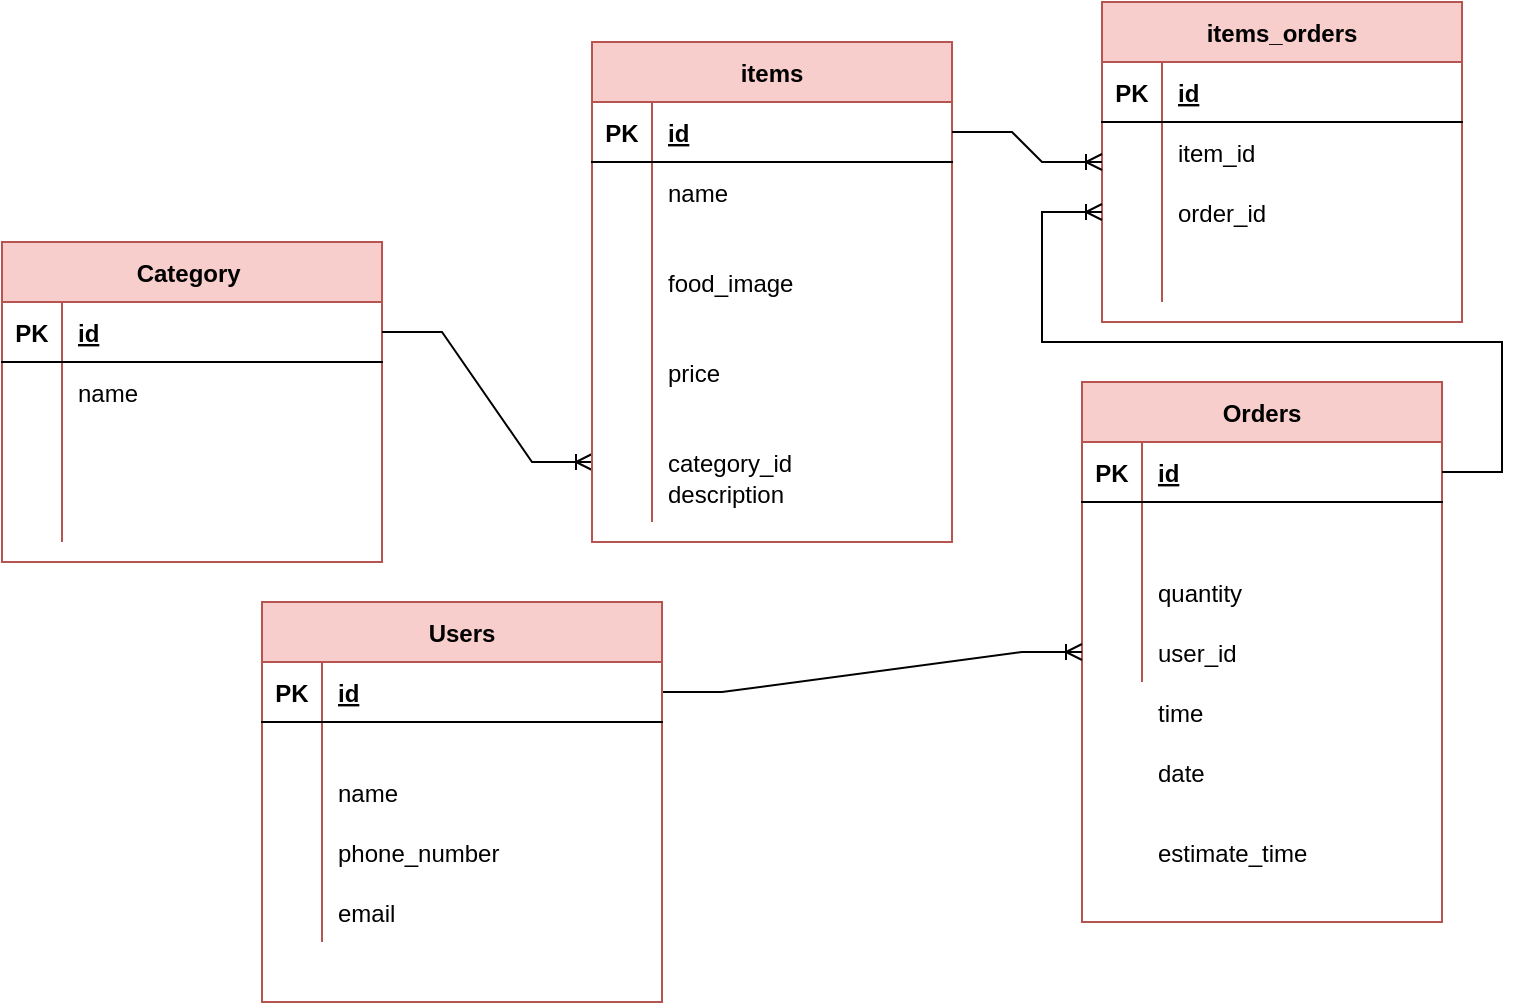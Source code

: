 <mxfile version="15.5.4" type="device"><diagram id="7j6hRIIgGcBPt-4dZDeq" name="Page-1"><mxGraphModel dx="885" dy="1770" grid="1" gridSize="10" guides="1" tooltips="1" connect="1" arrows="1" fold="1" page="1" pageScale="1" pageWidth="850" pageHeight="1100" math="0" shadow="0"><root><mxCell id="0"/><mxCell id="1" parent="0"/><mxCell id="OUHfYR5azFogn2vLUPWz-27" value="Orders" style="shape=table;startSize=30;container=1;collapsible=1;childLayout=tableLayout;fixedRows=1;rowLines=0;fontStyle=1;align=center;resizeLast=1;fillColor=#f8cecc;strokeColor=#b85450;" vertex="1" parent="1"><mxGeometry x="580" y="130" width="180" height="270" as="geometry"/></mxCell><mxCell id="OUHfYR5azFogn2vLUPWz-28" value="" style="shape=partialRectangle;collapsible=0;dropTarget=0;pointerEvents=0;fillColor=none;top=0;left=0;bottom=1;right=0;points=[[0,0.5],[1,0.5]];portConstraint=eastwest;" vertex="1" parent="OUHfYR5azFogn2vLUPWz-27"><mxGeometry y="30" width="180" height="30" as="geometry"/></mxCell><mxCell id="OUHfYR5azFogn2vLUPWz-29" value="PK" style="shape=partialRectangle;connectable=0;fillColor=none;top=0;left=0;bottom=0;right=0;fontStyle=1;overflow=hidden;" vertex="1" parent="OUHfYR5azFogn2vLUPWz-28"><mxGeometry width="30" height="30" as="geometry"><mxRectangle width="30" height="30" as="alternateBounds"/></mxGeometry></mxCell><mxCell id="OUHfYR5azFogn2vLUPWz-30" value="id" style="shape=partialRectangle;connectable=0;fillColor=none;top=0;left=0;bottom=0;right=0;align=left;spacingLeft=6;fontStyle=5;overflow=hidden;" vertex="1" parent="OUHfYR5azFogn2vLUPWz-28"><mxGeometry x="30" width="150" height="30" as="geometry"><mxRectangle width="150" height="30" as="alternateBounds"/></mxGeometry></mxCell><mxCell id="OUHfYR5azFogn2vLUPWz-31" value="" style="shape=partialRectangle;collapsible=0;dropTarget=0;pointerEvents=0;fillColor=none;top=0;left=0;bottom=0;right=0;points=[[0,0.5],[1,0.5]];portConstraint=eastwest;" vertex="1" parent="OUHfYR5azFogn2vLUPWz-27"><mxGeometry y="60" width="180" height="30" as="geometry"/></mxCell><mxCell id="OUHfYR5azFogn2vLUPWz-32" value="" style="shape=partialRectangle;connectable=0;fillColor=none;top=0;left=0;bottom=0;right=0;editable=1;overflow=hidden;" vertex="1" parent="OUHfYR5azFogn2vLUPWz-31"><mxGeometry width="30" height="30" as="geometry"><mxRectangle width="30" height="30" as="alternateBounds"/></mxGeometry></mxCell><mxCell id="OUHfYR5azFogn2vLUPWz-33" value="" style="shape=partialRectangle;connectable=0;fillColor=none;top=0;left=0;bottom=0;right=0;align=left;spacingLeft=6;overflow=hidden;" vertex="1" parent="OUHfYR5azFogn2vLUPWz-31"><mxGeometry x="30" width="150" height="30" as="geometry"><mxRectangle width="150" height="30" as="alternateBounds"/></mxGeometry></mxCell><mxCell id="OUHfYR5azFogn2vLUPWz-34" value="" style="shape=partialRectangle;collapsible=0;dropTarget=0;pointerEvents=0;fillColor=none;top=0;left=0;bottom=0;right=0;points=[[0,0.5],[1,0.5]];portConstraint=eastwest;" vertex="1" parent="OUHfYR5azFogn2vLUPWz-27"><mxGeometry y="90" width="180" height="30" as="geometry"/></mxCell><mxCell id="OUHfYR5azFogn2vLUPWz-35" value="" style="shape=partialRectangle;connectable=0;fillColor=none;top=0;left=0;bottom=0;right=0;editable=1;overflow=hidden;" vertex="1" parent="OUHfYR5azFogn2vLUPWz-34"><mxGeometry width="30" height="30" as="geometry"><mxRectangle width="30" height="30" as="alternateBounds"/></mxGeometry></mxCell><mxCell id="OUHfYR5azFogn2vLUPWz-36" value="quantity" style="shape=partialRectangle;connectable=0;fillColor=none;top=0;left=0;bottom=0;right=0;align=left;spacingLeft=6;overflow=hidden;" vertex="1" parent="OUHfYR5azFogn2vLUPWz-34"><mxGeometry x="30" width="150" height="30" as="geometry"><mxRectangle width="150" height="30" as="alternateBounds"/></mxGeometry></mxCell><mxCell id="OUHfYR5azFogn2vLUPWz-37" value="" style="shape=partialRectangle;collapsible=0;dropTarget=0;pointerEvents=0;fillColor=none;top=0;left=0;bottom=0;right=0;points=[[0,0.5],[1,0.5]];portConstraint=eastwest;" vertex="1" parent="OUHfYR5azFogn2vLUPWz-27"><mxGeometry y="120" width="180" height="30" as="geometry"/></mxCell><mxCell id="OUHfYR5azFogn2vLUPWz-38" value="" style="shape=partialRectangle;connectable=0;fillColor=none;top=0;left=0;bottom=0;right=0;editable=1;overflow=hidden;" vertex="1" parent="OUHfYR5azFogn2vLUPWz-37"><mxGeometry width="30" height="30" as="geometry"><mxRectangle width="30" height="30" as="alternateBounds"/></mxGeometry></mxCell><mxCell id="OUHfYR5azFogn2vLUPWz-39" value="user_id" style="shape=partialRectangle;connectable=0;fillColor=none;top=0;left=0;bottom=0;right=0;align=left;spacingLeft=6;overflow=hidden;" vertex="1" parent="OUHfYR5azFogn2vLUPWz-37"><mxGeometry x="30" width="150" height="30" as="geometry"><mxRectangle width="150" height="30" as="alternateBounds"/></mxGeometry></mxCell><mxCell id="OUHfYR5azFogn2vLUPWz-42" value="" style="edgeStyle=entityRelationEdgeStyle;fontSize=12;html=1;endArrow=ERoneToMany;rounded=0;entryX=0;entryY=0.5;entryDx=0;entryDy=0;" edge="1" parent="1" source="OUHfYR5azFogn2vLUPWz-15" target="OUHfYR5azFogn2vLUPWz-37"><mxGeometry width="100" height="100" relative="1" as="geometry"><mxPoint x="380" y="320" as="sourcePoint"/><mxPoint x="480" y="220" as="targetPoint"/></mxGeometry></mxCell><mxCell id="OUHfYR5azFogn2vLUPWz-43" value="" style="group" vertex="1" connectable="0" parent="1"><mxGeometry x="170" y="240" width="200" height="170" as="geometry"/></mxCell><mxCell id="OUHfYR5azFogn2vLUPWz-14" value="Users" style="shape=table;startSize=30;container=1;collapsible=1;childLayout=tableLayout;fixedRows=1;rowLines=0;fontStyle=1;align=center;resizeLast=1;fillColor=#f8cecc;strokeColor=#b85450;" vertex="1" parent="OUHfYR5azFogn2vLUPWz-43"><mxGeometry width="200" height="200" as="geometry"/></mxCell><mxCell id="OUHfYR5azFogn2vLUPWz-15" value="" style="shape=partialRectangle;collapsible=0;dropTarget=0;pointerEvents=0;fillColor=none;top=0;left=0;bottom=1;right=0;points=[[0,0.5],[1,0.5]];portConstraint=eastwest;" vertex="1" parent="OUHfYR5azFogn2vLUPWz-14"><mxGeometry y="30" width="200" height="30" as="geometry"/></mxCell><mxCell id="OUHfYR5azFogn2vLUPWz-16" value="PK" style="shape=partialRectangle;connectable=0;fillColor=none;top=0;left=0;bottom=0;right=0;fontStyle=1;overflow=hidden;" vertex="1" parent="OUHfYR5azFogn2vLUPWz-15"><mxGeometry width="30" height="30" as="geometry"><mxRectangle width="30" height="30" as="alternateBounds"/></mxGeometry></mxCell><mxCell id="OUHfYR5azFogn2vLUPWz-17" value="id" style="shape=partialRectangle;connectable=0;fillColor=none;top=0;left=0;bottom=0;right=0;align=left;spacingLeft=6;fontStyle=5;overflow=hidden;" vertex="1" parent="OUHfYR5azFogn2vLUPWz-15"><mxGeometry x="30" width="170" height="30" as="geometry"><mxRectangle width="170" height="30" as="alternateBounds"/></mxGeometry></mxCell><mxCell id="OUHfYR5azFogn2vLUPWz-18" value="" style="shape=partialRectangle;collapsible=0;dropTarget=0;pointerEvents=0;fillColor=none;top=0;left=0;bottom=0;right=0;points=[[0,0.5],[1,0.5]];portConstraint=eastwest;" vertex="1" parent="OUHfYR5azFogn2vLUPWz-14"><mxGeometry y="60" width="200" height="20" as="geometry"/></mxCell><mxCell id="OUHfYR5azFogn2vLUPWz-19" value="" style="shape=partialRectangle;connectable=0;fillColor=none;top=0;left=0;bottom=0;right=0;editable=1;overflow=hidden;" vertex="1" parent="OUHfYR5azFogn2vLUPWz-18"><mxGeometry width="30" height="20" as="geometry"><mxRectangle width="30" height="20" as="alternateBounds"/></mxGeometry></mxCell><mxCell id="OUHfYR5azFogn2vLUPWz-20" value="" style="shape=partialRectangle;connectable=0;fillColor=none;top=0;left=0;bottom=0;right=0;align=left;spacingLeft=6;overflow=hidden;" vertex="1" parent="OUHfYR5azFogn2vLUPWz-18"><mxGeometry x="30" width="170" height="20" as="geometry"><mxRectangle width="170" height="20" as="alternateBounds"/></mxGeometry></mxCell><mxCell id="OUHfYR5azFogn2vLUPWz-21" value="" style="shape=partialRectangle;collapsible=0;dropTarget=0;pointerEvents=0;fillColor=none;top=0;left=0;bottom=0;right=0;points=[[0,0.5],[1,0.5]];portConstraint=eastwest;" vertex="1" parent="OUHfYR5azFogn2vLUPWz-14"><mxGeometry y="80" width="200" height="30" as="geometry"/></mxCell><mxCell id="OUHfYR5azFogn2vLUPWz-22" value="" style="shape=partialRectangle;connectable=0;fillColor=none;top=0;left=0;bottom=0;right=0;editable=1;overflow=hidden;" vertex="1" parent="OUHfYR5azFogn2vLUPWz-21"><mxGeometry width="30" height="30" as="geometry"><mxRectangle width="30" height="30" as="alternateBounds"/></mxGeometry></mxCell><mxCell id="OUHfYR5azFogn2vLUPWz-23" value="name" style="shape=partialRectangle;connectable=0;fillColor=none;top=0;left=0;bottom=0;right=0;align=left;spacingLeft=6;overflow=hidden;" vertex="1" parent="OUHfYR5azFogn2vLUPWz-21"><mxGeometry x="30" width="170" height="30" as="geometry"><mxRectangle width="170" height="30" as="alternateBounds"/></mxGeometry></mxCell><mxCell id="OUHfYR5azFogn2vLUPWz-24" value="" style="shape=partialRectangle;collapsible=0;dropTarget=0;pointerEvents=0;fillColor=none;top=0;left=0;bottom=0;right=0;points=[[0,0.5],[1,0.5]];portConstraint=eastwest;" vertex="1" parent="OUHfYR5azFogn2vLUPWz-14"><mxGeometry y="110" width="200" height="30" as="geometry"/></mxCell><mxCell id="OUHfYR5azFogn2vLUPWz-25" value="" style="shape=partialRectangle;connectable=0;fillColor=none;top=0;left=0;bottom=0;right=0;editable=1;overflow=hidden;" vertex="1" parent="OUHfYR5azFogn2vLUPWz-24"><mxGeometry width="30" height="30" as="geometry"><mxRectangle width="30" height="30" as="alternateBounds"/></mxGeometry></mxCell><mxCell id="OUHfYR5azFogn2vLUPWz-26" value="phone_number" style="shape=partialRectangle;connectable=0;fillColor=none;top=0;left=0;bottom=0;right=0;align=left;spacingLeft=6;overflow=hidden;" vertex="1" parent="OUHfYR5azFogn2vLUPWz-24"><mxGeometry x="30" width="170" height="30" as="geometry"><mxRectangle width="170" height="30" as="alternateBounds"/></mxGeometry></mxCell><mxCell id="OUHfYR5azFogn2vLUPWz-81" value="" style="shape=partialRectangle;collapsible=0;dropTarget=0;pointerEvents=0;fillColor=none;top=0;left=0;bottom=0;right=0;points=[[0,0.5],[1,0.5]];portConstraint=eastwest;" vertex="1" parent="OUHfYR5azFogn2vLUPWz-14"><mxGeometry y="140" width="200" height="30" as="geometry"/></mxCell><mxCell id="OUHfYR5azFogn2vLUPWz-82" value="" style="shape=partialRectangle;connectable=0;fillColor=none;top=0;left=0;bottom=0;right=0;editable=1;overflow=hidden;" vertex="1" parent="OUHfYR5azFogn2vLUPWz-81"><mxGeometry width="30" height="30" as="geometry"><mxRectangle width="30" height="30" as="alternateBounds"/></mxGeometry></mxCell><mxCell id="OUHfYR5azFogn2vLUPWz-83" value="email" style="shape=partialRectangle;connectable=0;fillColor=none;top=0;left=0;bottom=0;right=0;align=left;spacingLeft=6;overflow=hidden;" vertex="1" parent="OUHfYR5azFogn2vLUPWz-81"><mxGeometry x="30" width="170" height="30" as="geometry"><mxRectangle width="170" height="30" as="alternateBounds"/></mxGeometry></mxCell><mxCell id="OUHfYR5azFogn2vLUPWz-44" value="time" style="shape=partialRectangle;connectable=0;fillColor=none;top=0;left=0;bottom=0;right=0;align=left;spacingLeft=6;overflow=hidden;" vertex="1" parent="1"><mxGeometry x="610" y="280" width="150" height="30" as="geometry"><mxRectangle width="150" height="30" as="alternateBounds"/></mxGeometry></mxCell><mxCell id="OUHfYR5azFogn2vLUPWz-45" value="date" style="shape=partialRectangle;connectable=0;fillColor=none;top=0;left=0;bottom=0;right=0;align=left;spacingLeft=6;overflow=hidden;" vertex="1" parent="1"><mxGeometry x="610" y="310" width="150" height="30" as="geometry"><mxRectangle width="150" height="30" as="alternateBounds"/></mxGeometry></mxCell><mxCell id="OUHfYR5azFogn2vLUPWz-46" value="estimate_time" style="shape=partialRectangle;connectable=0;fillColor=none;top=0;left=0;bottom=0;right=0;align=left;spacingLeft=6;overflow=hidden;" vertex="1" parent="1"><mxGeometry x="610" y="350" width="150" height="30" as="geometry"><mxRectangle width="150" height="30" as="alternateBounds"/></mxGeometry></mxCell><mxCell id="OUHfYR5azFogn2vLUPWz-49" value="" style="group" vertex="1" connectable="0" parent="1"><mxGeometry x="335" y="-10" width="180" height="210" as="geometry"/></mxCell><mxCell id="OUHfYR5azFogn2vLUPWz-47" value="description " style="shape=partialRectangle;connectable=0;fillColor=none;top=0;left=0;bottom=0;right=0;align=left;spacingLeft=6;overflow=hidden;" vertex="1" parent="OUHfYR5azFogn2vLUPWz-49"><mxGeometry x="30" y="181.363" width="150" height="28.636" as="geometry"><mxRectangle width="150" height="30" as="alternateBounds"/></mxGeometry></mxCell><mxCell id="OUHfYR5azFogn2vLUPWz-54" value="Category " style="shape=table;startSize=30;container=1;collapsible=1;childLayout=tableLayout;fixedRows=1;rowLines=0;fontStyle=1;align=center;resizeLast=1;fillColor=#f8cecc;strokeColor=#b85450;" vertex="1" parent="1"><mxGeometry x="40" y="60" width="190" height="160" as="geometry"/></mxCell><mxCell id="OUHfYR5azFogn2vLUPWz-55" value="" style="shape=partialRectangle;collapsible=0;dropTarget=0;pointerEvents=0;fillColor=none;top=0;left=0;bottom=1;right=0;points=[[0,0.5],[1,0.5]];portConstraint=eastwest;" vertex="1" parent="OUHfYR5azFogn2vLUPWz-54"><mxGeometry y="30" width="190" height="30" as="geometry"/></mxCell><mxCell id="OUHfYR5azFogn2vLUPWz-56" value="PK" style="shape=partialRectangle;connectable=0;fillColor=none;top=0;left=0;bottom=0;right=0;fontStyle=1;overflow=hidden;" vertex="1" parent="OUHfYR5azFogn2vLUPWz-55"><mxGeometry width="30" height="30" as="geometry"><mxRectangle width="30" height="30" as="alternateBounds"/></mxGeometry></mxCell><mxCell id="OUHfYR5azFogn2vLUPWz-57" value="id" style="shape=partialRectangle;connectable=0;fillColor=none;top=0;left=0;bottom=0;right=0;align=left;spacingLeft=6;fontStyle=5;overflow=hidden;" vertex="1" parent="OUHfYR5azFogn2vLUPWz-55"><mxGeometry x="30" width="160" height="30" as="geometry"><mxRectangle width="160" height="30" as="alternateBounds"/></mxGeometry></mxCell><mxCell id="OUHfYR5azFogn2vLUPWz-58" value="" style="shape=partialRectangle;collapsible=0;dropTarget=0;pointerEvents=0;fillColor=none;top=0;left=0;bottom=0;right=0;points=[[0,0.5],[1,0.5]];portConstraint=eastwest;" vertex="1" parent="OUHfYR5azFogn2vLUPWz-54"><mxGeometry y="60" width="190" height="30" as="geometry"/></mxCell><mxCell id="OUHfYR5azFogn2vLUPWz-59" value="" style="shape=partialRectangle;connectable=0;fillColor=none;top=0;left=0;bottom=0;right=0;editable=1;overflow=hidden;" vertex="1" parent="OUHfYR5azFogn2vLUPWz-58"><mxGeometry width="30" height="30" as="geometry"><mxRectangle width="30" height="30" as="alternateBounds"/></mxGeometry></mxCell><mxCell id="OUHfYR5azFogn2vLUPWz-60" value="name" style="shape=partialRectangle;connectable=0;fillColor=none;top=0;left=0;bottom=0;right=0;align=left;spacingLeft=6;overflow=hidden;" vertex="1" parent="OUHfYR5azFogn2vLUPWz-58"><mxGeometry x="30" width="160" height="30" as="geometry"><mxRectangle width="160" height="30" as="alternateBounds"/></mxGeometry></mxCell><mxCell id="OUHfYR5azFogn2vLUPWz-61" value="" style="shape=partialRectangle;collapsible=0;dropTarget=0;pointerEvents=0;fillColor=none;top=0;left=0;bottom=0;right=0;points=[[0,0.5],[1,0.5]];portConstraint=eastwest;" vertex="1" parent="OUHfYR5azFogn2vLUPWz-54"><mxGeometry y="90" width="190" height="30" as="geometry"/></mxCell><mxCell id="OUHfYR5azFogn2vLUPWz-62" value="" style="shape=partialRectangle;connectable=0;fillColor=none;top=0;left=0;bottom=0;right=0;editable=1;overflow=hidden;" vertex="1" parent="OUHfYR5azFogn2vLUPWz-61"><mxGeometry width="30" height="30" as="geometry"><mxRectangle width="30" height="30" as="alternateBounds"/></mxGeometry></mxCell><mxCell id="OUHfYR5azFogn2vLUPWz-63" value="" style="shape=partialRectangle;connectable=0;fillColor=none;top=0;left=0;bottom=0;right=0;align=left;spacingLeft=6;overflow=hidden;" vertex="1" parent="OUHfYR5azFogn2vLUPWz-61"><mxGeometry x="30" width="160" height="30" as="geometry"><mxRectangle width="160" height="30" as="alternateBounds"/></mxGeometry></mxCell><mxCell id="OUHfYR5azFogn2vLUPWz-64" value="" style="shape=partialRectangle;collapsible=0;dropTarget=0;pointerEvents=0;fillColor=none;top=0;left=0;bottom=0;right=0;points=[[0,0.5],[1,0.5]];portConstraint=eastwest;" vertex="1" parent="OUHfYR5azFogn2vLUPWz-54"><mxGeometry y="120" width="190" height="30" as="geometry"/></mxCell><mxCell id="OUHfYR5azFogn2vLUPWz-65" value="" style="shape=partialRectangle;connectable=0;fillColor=none;top=0;left=0;bottom=0;right=0;editable=1;overflow=hidden;" vertex="1" parent="OUHfYR5azFogn2vLUPWz-64"><mxGeometry width="30" height="30" as="geometry"><mxRectangle width="30" height="30" as="alternateBounds"/></mxGeometry></mxCell><mxCell id="OUHfYR5azFogn2vLUPWz-66" value="" style="shape=partialRectangle;connectable=0;fillColor=none;top=0;left=0;bottom=0;right=0;align=left;spacingLeft=6;overflow=hidden;" vertex="1" parent="OUHfYR5azFogn2vLUPWz-64"><mxGeometry x="30" width="160" height="30" as="geometry"><mxRectangle width="160" height="30" as="alternateBounds"/></mxGeometry></mxCell><mxCell id="OUHfYR5azFogn2vLUPWz-84" value="" style="edgeStyle=entityRelationEdgeStyle;fontSize=12;html=1;endArrow=ERoneToMany;rounded=0;entryX=0;entryY=0.5;entryDx=0;entryDy=0;" edge="1" parent="1" source="OUHfYR5azFogn2vLUPWz-55" target="OUHfYR5azFogn2vLUPWz-85"><mxGeometry width="100" height="100" relative="1" as="geometry"><mxPoint x="225" y="160" as="sourcePoint"/><mxPoint x="335" y="60" as="targetPoint"/></mxGeometry></mxCell><mxCell id="OUHfYR5azFogn2vLUPWz-1" value="items" style="shape=table;startSize=30;container=1;collapsible=1;childLayout=tableLayout;fixedRows=1;rowLines=0;fontStyle=1;align=center;resizeLast=1;fillColor=#f8cecc;strokeColor=#b85450;" vertex="1" parent="1"><mxGeometry x="335" y="-40" width="180" height="250" as="geometry"/></mxCell><mxCell id="OUHfYR5azFogn2vLUPWz-2" value="" style="shape=partialRectangle;collapsible=0;dropTarget=0;pointerEvents=0;fillColor=none;top=0;left=0;bottom=1;right=0;points=[[0,0.5],[1,0.5]];portConstraint=eastwest;" vertex="1" parent="OUHfYR5azFogn2vLUPWz-1"><mxGeometry y="30" width="180" height="30" as="geometry"/></mxCell><mxCell id="OUHfYR5azFogn2vLUPWz-3" value="PK" style="shape=partialRectangle;connectable=0;fillColor=none;top=0;left=0;bottom=0;right=0;fontStyle=1;overflow=hidden;" vertex="1" parent="OUHfYR5azFogn2vLUPWz-2"><mxGeometry width="30" height="30" as="geometry"><mxRectangle width="30" height="30" as="alternateBounds"/></mxGeometry></mxCell><mxCell id="OUHfYR5azFogn2vLUPWz-4" value="id" style="shape=partialRectangle;connectable=0;fillColor=none;top=0;left=0;bottom=0;right=0;align=left;spacingLeft=6;fontStyle=5;overflow=hidden;" vertex="1" parent="OUHfYR5azFogn2vLUPWz-2"><mxGeometry x="30" width="150" height="30" as="geometry"><mxRectangle width="150" height="30" as="alternateBounds"/></mxGeometry></mxCell><mxCell id="OUHfYR5azFogn2vLUPWz-11" value="" style="shape=partialRectangle;collapsible=0;dropTarget=0;pointerEvents=0;fillColor=none;top=0;left=0;bottom=0;right=0;points=[[0,0.5],[1,0.5]];portConstraint=eastwest;" vertex="1" parent="OUHfYR5azFogn2vLUPWz-1"><mxGeometry y="60" width="180" height="30" as="geometry"/></mxCell><mxCell id="OUHfYR5azFogn2vLUPWz-12" value="" style="shape=partialRectangle;connectable=0;fillColor=none;top=0;left=0;bottom=0;right=0;editable=1;overflow=hidden;" vertex="1" parent="OUHfYR5azFogn2vLUPWz-11"><mxGeometry width="30" height="30" as="geometry"><mxRectangle width="30" height="30" as="alternateBounds"/></mxGeometry></mxCell><mxCell id="OUHfYR5azFogn2vLUPWz-13" value="name" style="shape=partialRectangle;connectable=0;fillColor=none;top=0;left=0;bottom=0;right=0;align=left;spacingLeft=6;overflow=hidden;" vertex="1" parent="OUHfYR5azFogn2vLUPWz-11"><mxGeometry x="30" width="150" height="30" as="geometry"><mxRectangle width="150" height="30" as="alternateBounds"/></mxGeometry></mxCell><mxCell id="OUHfYR5azFogn2vLUPWz-8" value="" style="shape=partialRectangle;collapsible=0;dropTarget=0;pointerEvents=0;fillColor=none;top=0;left=0;bottom=0;right=0;points=[[0,0.5],[1,0.5]];portConstraint=eastwest;" vertex="1" parent="OUHfYR5azFogn2vLUPWz-1"><mxGeometry y="90" width="180" height="60" as="geometry"/></mxCell><mxCell id="OUHfYR5azFogn2vLUPWz-9" value="" style="shape=partialRectangle;connectable=0;fillColor=none;top=0;left=0;bottom=0;right=0;editable=1;overflow=hidden;" vertex="1" parent="OUHfYR5azFogn2vLUPWz-8"><mxGeometry width="30" height="60" as="geometry"><mxRectangle width="30" height="60" as="alternateBounds"/></mxGeometry></mxCell><mxCell id="OUHfYR5azFogn2vLUPWz-10" value="food_image" style="shape=partialRectangle;connectable=0;fillColor=none;top=0;left=0;bottom=0;right=0;align=left;spacingLeft=6;overflow=hidden;" vertex="1" parent="OUHfYR5azFogn2vLUPWz-8"><mxGeometry x="30" width="150" height="60" as="geometry"><mxRectangle width="150" height="60" as="alternateBounds"/></mxGeometry></mxCell><mxCell id="OUHfYR5azFogn2vLUPWz-5" value="" style="shape=partialRectangle;collapsible=0;dropTarget=0;pointerEvents=0;fillColor=none;top=0;left=0;bottom=0;right=0;points=[[0,0.5],[1,0.5]];portConstraint=eastwest;" vertex="1" parent="OUHfYR5azFogn2vLUPWz-1"><mxGeometry y="150" width="180" height="30" as="geometry"/></mxCell><mxCell id="OUHfYR5azFogn2vLUPWz-6" value="" style="shape=partialRectangle;connectable=0;fillColor=none;top=0;left=0;bottom=0;right=0;editable=1;overflow=hidden;" vertex="1" parent="OUHfYR5azFogn2vLUPWz-5"><mxGeometry width="30" height="30" as="geometry"><mxRectangle width="30" height="30" as="alternateBounds"/></mxGeometry></mxCell><mxCell id="OUHfYR5azFogn2vLUPWz-7" value="price" style="shape=partialRectangle;connectable=0;fillColor=none;top=0;left=0;bottom=0;right=0;align=left;spacingLeft=6;overflow=hidden;" vertex="1" parent="OUHfYR5azFogn2vLUPWz-5"><mxGeometry x="30" width="150" height="30" as="geometry"><mxRectangle width="150" height="30" as="alternateBounds"/></mxGeometry></mxCell><mxCell id="OUHfYR5azFogn2vLUPWz-85" value="" style="shape=partialRectangle;collapsible=0;dropTarget=0;pointerEvents=0;fillColor=none;top=0;left=0;bottom=0;right=0;points=[[0,0.5],[1,0.5]];portConstraint=eastwest;" vertex="1" parent="OUHfYR5azFogn2vLUPWz-1"><mxGeometry y="180" width="180" height="60" as="geometry"/></mxCell><mxCell id="OUHfYR5azFogn2vLUPWz-86" value="" style="shape=partialRectangle;connectable=0;fillColor=none;top=0;left=0;bottom=0;right=0;editable=1;overflow=hidden;" vertex="1" parent="OUHfYR5azFogn2vLUPWz-85"><mxGeometry width="30" height="60" as="geometry"><mxRectangle width="30" height="60" as="alternateBounds"/></mxGeometry></mxCell><mxCell id="OUHfYR5azFogn2vLUPWz-87" value="category_id " style="shape=partialRectangle;connectable=0;fillColor=none;top=0;left=0;bottom=0;right=0;align=left;spacingLeft=6;overflow=hidden;" vertex="1" parent="OUHfYR5azFogn2vLUPWz-85"><mxGeometry x="30" width="150" height="60" as="geometry"><mxRectangle width="150" height="60" as="alternateBounds"/></mxGeometry></mxCell><mxCell id="OUHfYR5azFogn2vLUPWz-88" value="items_orders" style="shape=table;startSize=30;container=1;collapsible=1;childLayout=tableLayout;fixedRows=1;rowLines=0;fontStyle=1;align=center;resizeLast=1;fillColor=#f8cecc;strokeColor=#b85450;" vertex="1" parent="1"><mxGeometry x="590" y="-60" width="180" height="160" as="geometry"/></mxCell><mxCell id="OUHfYR5azFogn2vLUPWz-89" value="" style="shape=partialRectangle;collapsible=0;dropTarget=0;pointerEvents=0;fillColor=none;top=0;left=0;bottom=1;right=0;points=[[0,0.5],[1,0.5]];portConstraint=eastwest;" vertex="1" parent="OUHfYR5azFogn2vLUPWz-88"><mxGeometry y="30" width="180" height="30" as="geometry"/></mxCell><mxCell id="OUHfYR5azFogn2vLUPWz-90" value="PK" style="shape=partialRectangle;connectable=0;fillColor=none;top=0;left=0;bottom=0;right=0;fontStyle=1;overflow=hidden;" vertex="1" parent="OUHfYR5azFogn2vLUPWz-89"><mxGeometry width="30" height="30" as="geometry"><mxRectangle width="30" height="30" as="alternateBounds"/></mxGeometry></mxCell><mxCell id="OUHfYR5azFogn2vLUPWz-91" value="id" style="shape=partialRectangle;connectable=0;fillColor=none;top=0;left=0;bottom=0;right=0;align=left;spacingLeft=6;fontStyle=5;overflow=hidden;" vertex="1" parent="OUHfYR5azFogn2vLUPWz-89"><mxGeometry x="30" width="150" height="30" as="geometry"><mxRectangle width="150" height="30" as="alternateBounds"/></mxGeometry></mxCell><mxCell id="OUHfYR5azFogn2vLUPWz-92" value="" style="shape=partialRectangle;collapsible=0;dropTarget=0;pointerEvents=0;fillColor=none;top=0;left=0;bottom=0;right=0;points=[[0,0.5],[1,0.5]];portConstraint=eastwest;" vertex="1" parent="OUHfYR5azFogn2vLUPWz-88"><mxGeometry y="60" width="180" height="30" as="geometry"/></mxCell><mxCell id="OUHfYR5azFogn2vLUPWz-93" value="" style="shape=partialRectangle;connectable=0;fillColor=none;top=0;left=0;bottom=0;right=0;editable=1;overflow=hidden;" vertex="1" parent="OUHfYR5azFogn2vLUPWz-92"><mxGeometry width="30" height="30" as="geometry"><mxRectangle width="30" height="30" as="alternateBounds"/></mxGeometry></mxCell><mxCell id="OUHfYR5azFogn2vLUPWz-94" value="item_id " style="shape=partialRectangle;connectable=0;fillColor=none;top=0;left=0;bottom=0;right=0;align=left;spacingLeft=6;overflow=hidden;" vertex="1" parent="OUHfYR5azFogn2vLUPWz-92"><mxGeometry x="30" width="150" height="30" as="geometry"><mxRectangle width="150" height="30" as="alternateBounds"/></mxGeometry></mxCell><mxCell id="OUHfYR5azFogn2vLUPWz-95" value="" style="shape=partialRectangle;collapsible=0;dropTarget=0;pointerEvents=0;fillColor=none;top=0;left=0;bottom=0;right=0;points=[[0,0.5],[1,0.5]];portConstraint=eastwest;" vertex="1" parent="OUHfYR5azFogn2vLUPWz-88"><mxGeometry y="90" width="180" height="30" as="geometry"/></mxCell><mxCell id="OUHfYR5azFogn2vLUPWz-96" value="" style="shape=partialRectangle;connectable=0;fillColor=none;top=0;left=0;bottom=0;right=0;editable=1;overflow=hidden;" vertex="1" parent="OUHfYR5azFogn2vLUPWz-95"><mxGeometry width="30" height="30" as="geometry"><mxRectangle width="30" height="30" as="alternateBounds"/></mxGeometry></mxCell><mxCell id="OUHfYR5azFogn2vLUPWz-97" value="order_id" style="shape=partialRectangle;connectable=0;fillColor=none;top=0;left=0;bottom=0;right=0;align=left;spacingLeft=6;overflow=hidden;" vertex="1" parent="OUHfYR5azFogn2vLUPWz-95"><mxGeometry x="30" width="150" height="30" as="geometry"><mxRectangle width="150" height="30" as="alternateBounds"/></mxGeometry></mxCell><mxCell id="OUHfYR5azFogn2vLUPWz-98" value="" style="shape=partialRectangle;collapsible=0;dropTarget=0;pointerEvents=0;fillColor=none;top=0;left=0;bottom=0;right=0;points=[[0,0.5],[1,0.5]];portConstraint=eastwest;" vertex="1" parent="OUHfYR5azFogn2vLUPWz-88"><mxGeometry y="120" width="180" height="30" as="geometry"/></mxCell><mxCell id="OUHfYR5azFogn2vLUPWz-99" value="" style="shape=partialRectangle;connectable=0;fillColor=none;top=0;left=0;bottom=0;right=0;editable=1;overflow=hidden;" vertex="1" parent="OUHfYR5azFogn2vLUPWz-98"><mxGeometry width="30" height="30" as="geometry"><mxRectangle width="30" height="30" as="alternateBounds"/></mxGeometry></mxCell><mxCell id="OUHfYR5azFogn2vLUPWz-100" value="" style="shape=partialRectangle;connectable=0;fillColor=none;top=0;left=0;bottom=0;right=0;align=left;spacingLeft=6;overflow=hidden;" vertex="1" parent="OUHfYR5azFogn2vLUPWz-98"><mxGeometry x="30" width="150" height="30" as="geometry"><mxRectangle width="150" height="30" as="alternateBounds"/></mxGeometry></mxCell><mxCell id="OUHfYR5azFogn2vLUPWz-101" value="" style="edgeStyle=entityRelationEdgeStyle;fontSize=12;html=1;endArrow=ERoneToMany;rounded=0;" edge="1" parent="1" source="OUHfYR5azFogn2vLUPWz-2"><mxGeometry width="100" height="100" relative="1" as="geometry"><mxPoint x="490" y="120" as="sourcePoint"/><mxPoint x="590" y="20" as="targetPoint"/></mxGeometry></mxCell><mxCell id="OUHfYR5azFogn2vLUPWz-105" value="" style="edgeStyle=entityRelationEdgeStyle;fontSize=12;html=1;endArrow=ERoneToMany;rounded=0;" edge="1" parent="1" source="OUHfYR5azFogn2vLUPWz-28"><mxGeometry width="100" height="100" relative="1" as="geometry"><mxPoint x="490" y="145" as="sourcePoint"/><mxPoint x="590" y="45" as="targetPoint"/></mxGeometry></mxCell></root></mxGraphModel></diagram></mxfile>